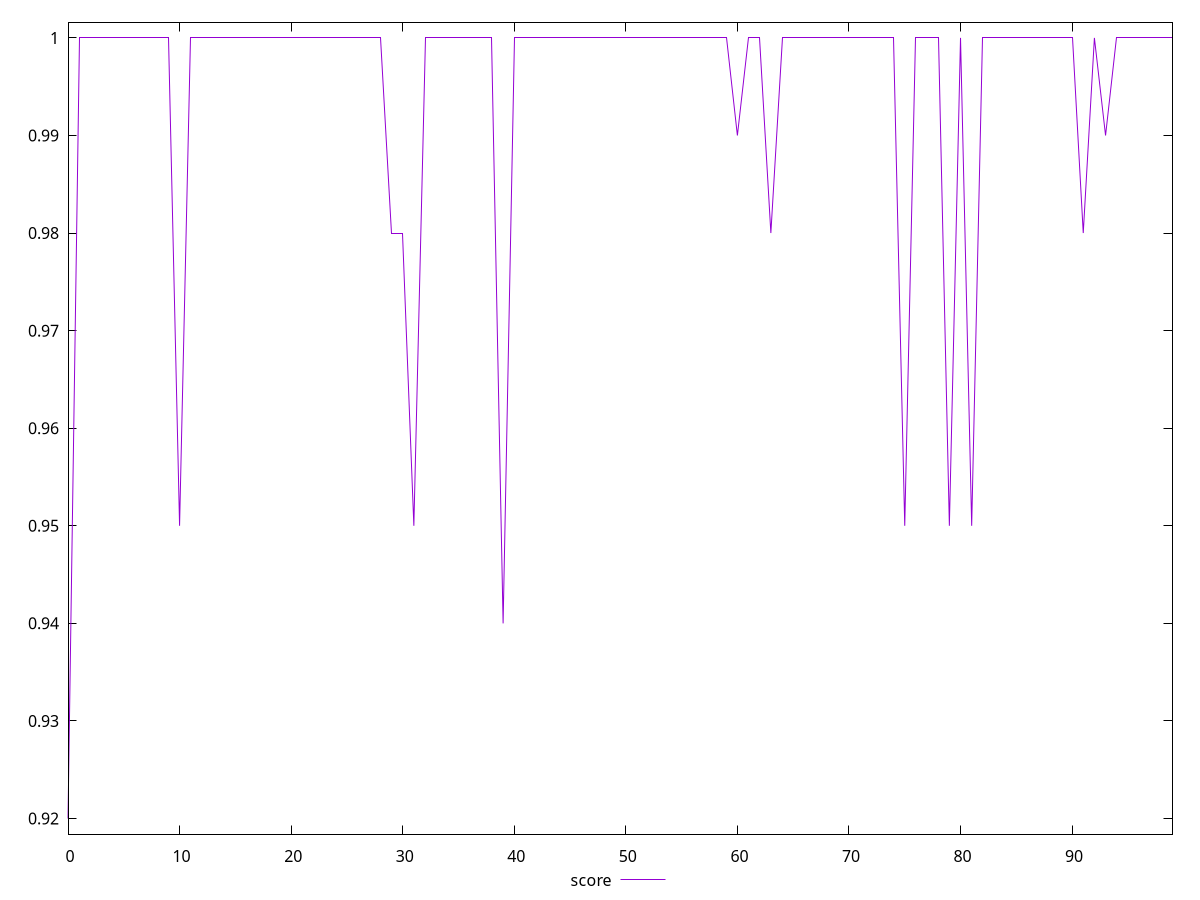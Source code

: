 reset

$score <<EOF
0 0.92
1 1
2 1
3 1
4 1
5 1
6 1
7 1
8 1
9 1
10 0.95
11 1
12 1
13 1
14 1
15 1
16 1
17 1
18 1
19 1
20 1
21 1
22 1
23 1
24 1
25 1
26 1
27 1
28 1
29 0.98
30 0.98
31 0.95
32 1
33 1
34 1
35 1
36 1
37 1
38 1
39 0.94
40 1
41 1
42 1
43 1
44 1
45 1
46 1
47 1
48 1
49 1
50 1
51 1
52 1
53 1
54 1
55 1
56 1
57 1
58 1
59 1
60 0.99
61 1
62 1
63 0.98
64 1
65 1
66 1
67 1
68 1
69 1
70 1
71 1
72 1
73 1
74 1
75 0.95
76 1
77 1
78 1
79 0.95
80 1
81 0.95
82 1
83 1
84 1
85 1
86 1
87 1
88 1
89 1
90 1
91 0.98
92 1
93 0.99
94 1
95 1
96 1
97 1
98 1
99 1
EOF

set key outside below
set xrange [0:99]
set yrange [0.9184:1.0016]
set trange [0.9184:1.0016]
set terminal svg size 640, 500 enhanced background rgb 'white'
set output "reports/report_00031_2021-02-24T23-18-18.084Z/unminified-javascript/samples/card/score/values.svg"

plot $score title "score" with line

reset
